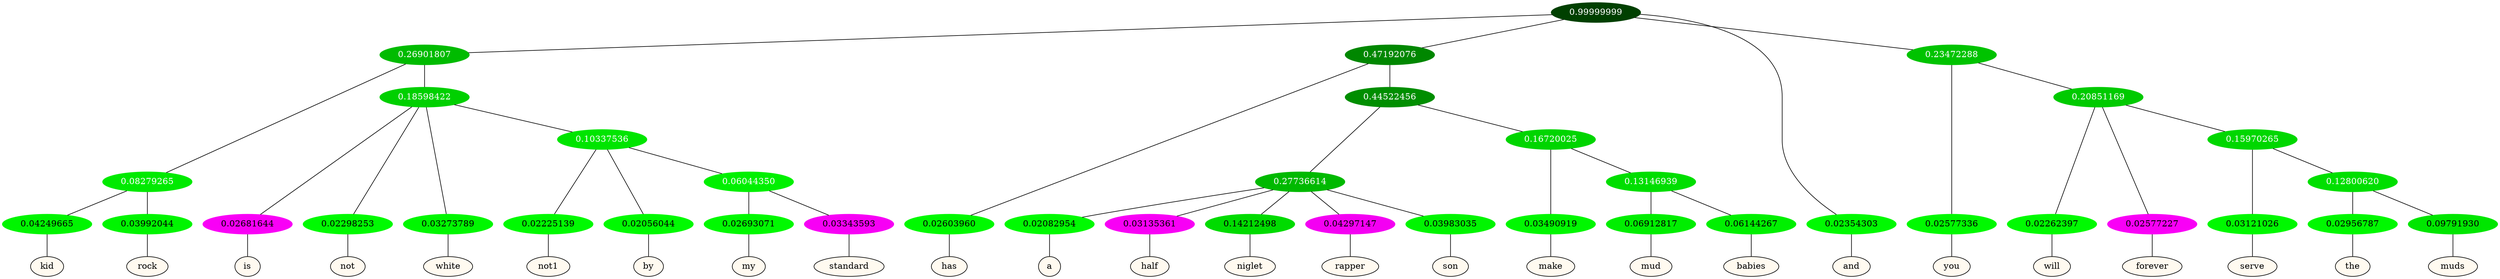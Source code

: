 graph {
	node [format=png height=0.15 nodesep=0.001 ordering=out overlap=prism overlap_scaling=0.01 ranksep=0.001 ratio=0.2 style=filled width=0.15]
	{
		rank=same
		a_w_11 [label=kid color=black fillcolor=floralwhite style="filled,solid"]
		a_w_12 [label=rock color=black fillcolor=floralwhite style="filled,solid"]
		a_w_13 [label=is color=black fillcolor=floralwhite style="filled,solid"]
		a_w_14 [label=not color=black fillcolor=floralwhite style="filled,solid"]
		a_w_15 [label=white color=black fillcolor=floralwhite style="filled,solid"]
		a_w_22 [label=not1 color=black fillcolor=floralwhite style="filled,solid"]
		a_w_23 [label=by color=black fillcolor=floralwhite style="filled,solid"]
		a_w_34 [label=my color=black fillcolor=floralwhite style="filled,solid"]
		a_w_35 [label=standard color=black fillcolor=floralwhite style="filled,solid"]
		a_w_7 [label=has color=black fillcolor=floralwhite style="filled,solid"]
		a_w_25 [label=a color=black fillcolor=floralwhite style="filled,solid"]
		a_w_26 [label=half color=black fillcolor=floralwhite style="filled,solid"]
		a_w_27 [label=niglet color=black fillcolor=floralwhite style="filled,solid"]
		a_w_28 [label=rapper color=black fillcolor=floralwhite style="filled,solid"]
		a_w_29 [label=son color=black fillcolor=floralwhite style="filled,solid"]
		a_w_30 [label=make color=black fillcolor=floralwhite style="filled,solid"]
		a_w_36 [label=mud color=black fillcolor=floralwhite style="filled,solid"]
		a_w_37 [label=babies color=black fillcolor=floralwhite style="filled,solid"]
		a_w_3 [label=and color=black fillcolor=floralwhite style="filled,solid"]
		a_w_9 [label=you color=black fillcolor=floralwhite style="filled,solid"]
		a_w_19 [label=will color=black fillcolor=floralwhite style="filled,solid"]
		a_w_20 [label=forever color=black fillcolor=floralwhite style="filled,solid"]
		a_w_32 [label=serve color=black fillcolor=floralwhite style="filled,solid"]
		a_w_38 [label=the color=black fillcolor=floralwhite style="filled,solid"]
		a_w_39 [label=muds color=black fillcolor=floralwhite style="filled,solid"]
	}
	a_n_11 -- a_w_11
	a_n_12 -- a_w_12
	a_n_13 -- a_w_13
	a_n_14 -- a_w_14
	a_n_15 -- a_w_15
	a_n_22 -- a_w_22
	a_n_23 -- a_w_23
	a_n_34 -- a_w_34
	a_n_35 -- a_w_35
	a_n_7 -- a_w_7
	a_n_25 -- a_w_25
	a_n_26 -- a_w_26
	a_n_27 -- a_w_27
	a_n_28 -- a_w_28
	a_n_29 -- a_w_29
	a_n_30 -- a_w_30
	a_n_36 -- a_w_36
	a_n_37 -- a_w_37
	a_n_3 -- a_w_3
	a_n_9 -- a_w_9
	a_n_19 -- a_w_19
	a_n_20 -- a_w_20
	a_n_32 -- a_w_32
	a_n_38 -- a_w_38
	a_n_39 -- a_w_39
	{
		rank=same
		a_n_11 [label=0.04249665 color="0.334 1.000 0.958" fontcolor=black]
		a_n_12 [label=0.03992044 color="0.334 1.000 0.960" fontcolor=black]
		a_n_13 [label=0.02681644 color="0.835 1.000 0.973" fontcolor=black]
		a_n_14 [label=0.02298253 color="0.334 1.000 0.977" fontcolor=black]
		a_n_15 [label=0.03273789 color="0.334 1.000 0.967" fontcolor=black]
		a_n_22 [label=0.02225139 color="0.334 1.000 0.978" fontcolor=black]
		a_n_23 [label=0.02056044 color="0.334 1.000 0.979" fontcolor=black]
		a_n_34 [label=0.02693071 color="0.334 1.000 0.973" fontcolor=black]
		a_n_35 [label=0.03343593 color="0.835 1.000 0.967" fontcolor=black]
		a_n_7 [label=0.02603960 color="0.334 1.000 0.974" fontcolor=black]
		a_n_25 [label=0.02082954 color="0.334 1.000 0.979" fontcolor=black]
		a_n_26 [label=0.03135361 color="0.835 1.000 0.969" fontcolor=black]
		a_n_27 [label=0.14212498 color="0.334 1.000 0.858" fontcolor=black]
		a_n_28 [label=0.04297147 color="0.835 1.000 0.957" fontcolor=black]
		a_n_29 [label=0.03983035 color="0.334 1.000 0.960" fontcolor=black]
		a_n_30 [label=0.03490919 color="0.334 1.000 0.965" fontcolor=black]
		a_n_36 [label=0.06912817 color="0.334 1.000 0.931" fontcolor=black]
		a_n_37 [label=0.06144267 color="0.334 1.000 0.939" fontcolor=black]
		a_n_3 [label=0.02354303 color="0.334 1.000 0.976" fontcolor=black]
		a_n_9 [label=0.02577336 color="0.334 1.000 0.974" fontcolor=black]
		a_n_19 [label=0.02262397 color="0.334 1.000 0.977" fontcolor=black]
		a_n_20 [label=0.02577227 color="0.835 1.000 0.974" fontcolor=black]
		a_n_32 [label=0.03121026 color="0.334 1.000 0.969" fontcolor=black]
		a_n_38 [label=0.02956787 color="0.334 1.000 0.970" fontcolor=black]
		a_n_39 [label=0.09791930 color="0.334 1.000 0.902" fontcolor=black]
	}
	a_n_0 [label=0.99999999 color="0.334 1.000 0.250" fontcolor=grey99]
	a_n_1 [label=0.26901807 color="0.334 1.000 0.731" fontcolor=grey99]
	a_n_0 -- a_n_1
	a_n_2 [label=0.47192076 color="0.334 1.000 0.528" fontcolor=grey99]
	a_n_0 -- a_n_2
	a_n_0 -- a_n_3
	a_n_4 [label=0.23472288 color="0.334 1.000 0.765" fontcolor=grey99]
	a_n_0 -- a_n_4
	a_n_5 [label=0.08279265 color="0.334 1.000 0.917" fontcolor=grey99]
	a_n_1 -- a_n_5
	a_n_6 [label=0.18598422 color="0.334 1.000 0.814" fontcolor=grey99]
	a_n_1 -- a_n_6
	a_n_2 -- a_n_7
	a_n_8 [label=0.44522456 color="0.334 1.000 0.555" fontcolor=grey99]
	a_n_2 -- a_n_8
	a_n_4 -- a_n_9
	a_n_10 [label=0.20851169 color="0.334 1.000 0.791" fontcolor=grey99]
	a_n_4 -- a_n_10
	a_n_5 -- a_n_11
	a_n_5 -- a_n_12
	a_n_6 -- a_n_13
	a_n_6 -- a_n_14
	a_n_6 -- a_n_15
	a_n_16 [label=0.10337536 color="0.334 1.000 0.897" fontcolor=grey99]
	a_n_6 -- a_n_16
	a_n_17 [label=0.27736614 color="0.334 1.000 0.723" fontcolor=grey99]
	a_n_8 -- a_n_17
	a_n_18 [label=0.16720025 color="0.334 1.000 0.833" fontcolor=grey99]
	a_n_8 -- a_n_18
	a_n_10 -- a_n_19
	a_n_10 -- a_n_20
	a_n_21 [label=0.15970265 color="0.334 1.000 0.840" fontcolor=grey99]
	a_n_10 -- a_n_21
	a_n_16 -- a_n_22
	a_n_16 -- a_n_23
	a_n_24 [label=0.06044350 color="0.334 1.000 0.940" fontcolor=grey99]
	a_n_16 -- a_n_24
	a_n_17 -- a_n_25
	a_n_17 -- a_n_26
	a_n_17 -- a_n_27
	a_n_17 -- a_n_28
	a_n_17 -- a_n_29
	a_n_18 -- a_n_30
	a_n_31 [label=0.13146939 color="0.334 1.000 0.869" fontcolor=grey99]
	a_n_18 -- a_n_31
	a_n_21 -- a_n_32
	a_n_33 [label=0.12800620 color="0.334 1.000 0.872" fontcolor=grey99]
	a_n_21 -- a_n_33
	a_n_24 -- a_n_34
	a_n_24 -- a_n_35
	a_n_31 -- a_n_36
	a_n_31 -- a_n_37
	a_n_33 -- a_n_38
	a_n_33 -- a_n_39
}
